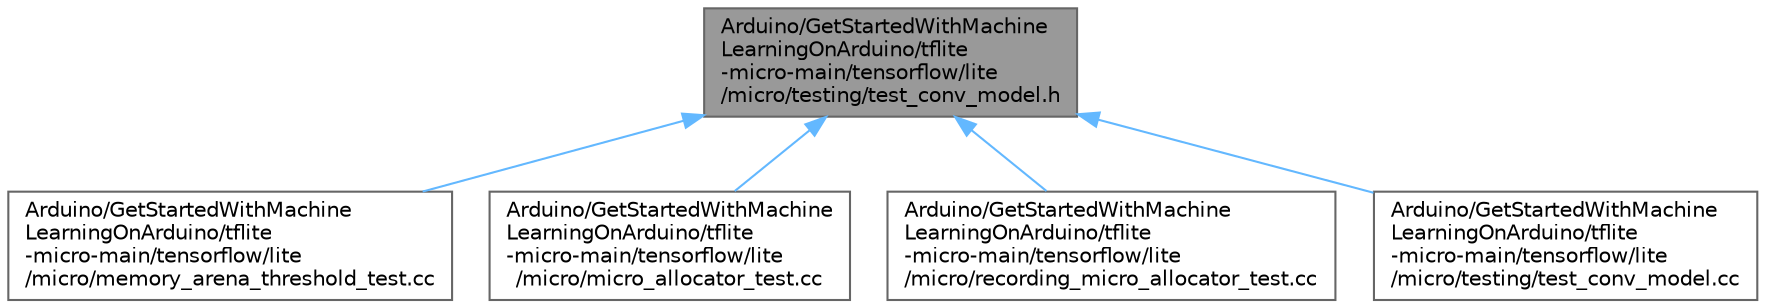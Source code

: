 digraph "Arduino/GetStartedWithMachineLearningOnArduino/tflite-micro-main/tensorflow/lite/micro/testing/test_conv_model.h"
{
 // LATEX_PDF_SIZE
  bgcolor="transparent";
  edge [fontname=Helvetica,fontsize=10,labelfontname=Helvetica,labelfontsize=10];
  node [fontname=Helvetica,fontsize=10,shape=box,height=0.2,width=0.4];
  Node1 [id="Node000001",label="Arduino/GetStartedWithMachine\lLearningOnArduino/tflite\l-micro-main/tensorflow/lite\l/micro/testing/test_conv_model.h",height=0.2,width=0.4,color="gray40", fillcolor="grey60", style="filled", fontcolor="black",tooltip=" "];
  Node1 -> Node2 [id="edge5_Node000001_Node000002",dir="back",color="steelblue1",style="solid",tooltip=" "];
  Node2 [id="Node000002",label="Arduino/GetStartedWithMachine\lLearningOnArduino/tflite\l-micro-main/tensorflow/lite\l/micro/memory_arena_threshold_test.cc",height=0.2,width=0.4,color="grey40", fillcolor="white", style="filled",URL="$memory__arena__threshold__test_8cc.html",tooltip=" "];
  Node1 -> Node3 [id="edge6_Node000001_Node000003",dir="back",color="steelblue1",style="solid",tooltip=" "];
  Node3 [id="Node000003",label="Arduino/GetStartedWithMachine\lLearningOnArduino/tflite\l-micro-main/tensorflow/lite\l/micro/micro_allocator_test.cc",height=0.2,width=0.4,color="grey40", fillcolor="white", style="filled",URL="$micro__allocator__test_8cc.html",tooltip=" "];
  Node1 -> Node4 [id="edge7_Node000001_Node000004",dir="back",color="steelblue1",style="solid",tooltip=" "];
  Node4 [id="Node000004",label="Arduino/GetStartedWithMachine\lLearningOnArduino/tflite\l-micro-main/tensorflow/lite\l/micro/recording_micro_allocator_test.cc",height=0.2,width=0.4,color="grey40", fillcolor="white", style="filled",URL="$recording__micro__allocator__test_8cc.html",tooltip=" "];
  Node1 -> Node5 [id="edge8_Node000001_Node000005",dir="back",color="steelblue1",style="solid",tooltip=" "];
  Node5 [id="Node000005",label="Arduino/GetStartedWithMachine\lLearningOnArduino/tflite\l-micro-main/tensorflow/lite\l/micro/testing/test_conv_model.cc",height=0.2,width=0.4,color="grey40", fillcolor="white", style="filled",URL="$test__conv__model_8cc.html",tooltip=" "];
}
